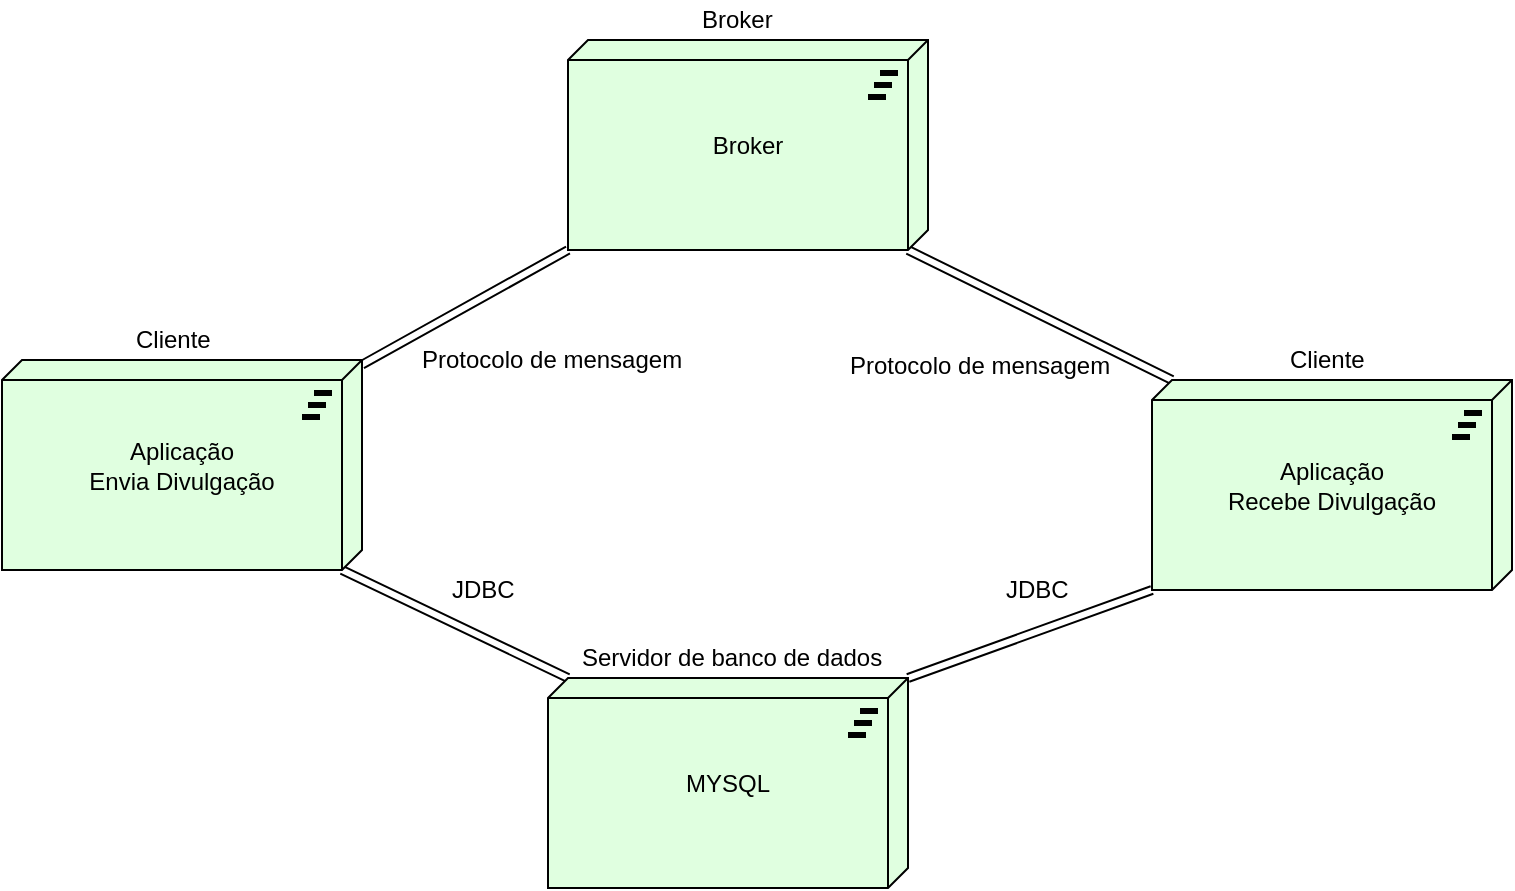 <mxfile pages="1" version="11.2.4" type="device"><diagram id="DHqZFM8nF4h9_GsVJxWg" name="Page-1"><mxGraphModel dx="1041" dy="1684" grid="1" gridSize="10" guides="1" tooltips="1" connect="1" arrows="1" fold="1" page="1" pageScale="1" pageWidth="827" pageHeight="1169" math="0" shadow="0"><root><mxCell id="0"/><mxCell id="1" parent="0"/><mxCell id="npq66MdbiBFvOdr082di-7" style="edgeStyle=none;shape=link;rounded=0;orthogonalLoop=1;jettySize=auto;html=1;entryX=0;entryY=0;entryDx=10;entryDy=0;entryPerimeter=0;exitX=1;exitY=1;exitDx=-10;exitDy=0;exitPerimeter=0;" parent="1" source="HlEVQCR_mb8WELuY89qg-1" target="npq66MdbiBFvOdr082di-4" edge="1"><mxGeometry relative="1" as="geometry"/></mxCell><mxCell id="46API5MzAuG_3GJO0e04-2" style="edgeStyle=none;shape=link;rounded=0;orthogonalLoop=1;jettySize=auto;html=1;entryX=0;entryY=1;entryDx=0;entryDy=0;entryPerimeter=0;" edge="1" parent="1" source="HlEVQCR_mb8WELuY89qg-1" target="46API5MzAuG_3GJO0e04-1"><mxGeometry relative="1" as="geometry"/></mxCell><mxCell id="HlEVQCR_mb8WELuY89qg-1" value="Aplicação&lt;br&gt;Envia Divulgação" style="html=1;outlineConnect=0;whiteSpace=wrap;fillColor=#E0FFE0;strokeColor=#000000;shape=mxgraph.archimate3.tech;techType=plateau;" parent="1" vertex="1"><mxGeometry x="140" y="100" width="180" height="105" as="geometry"/></mxCell><mxCell id="npq66MdbiBFvOdr082di-3" value="&lt;span style=&quot;text-align: center ; white-space: normal&quot;&gt;Cliente&lt;/span&gt;" style="text;html=1;resizable=0;points=[];autosize=1;align=left;verticalAlign=top;spacingTop=-4;" parent="1" vertex="1"><mxGeometry x="205" y="80" width="50" height="20" as="geometry"/></mxCell><mxCell id="npq66MdbiBFvOdr082di-4" value="MYSQL" style="html=1;outlineConnect=0;whiteSpace=wrap;fillColor=#E0FFE0;strokeColor=#000000;shape=mxgraph.archimate3.tech;techType=plateau;" parent="1" vertex="1"><mxGeometry x="413" y="259" width="180" height="105" as="geometry"/></mxCell><mxCell id="npq66MdbiBFvOdr082di-5" value="Servidor de banco de dados" style="text;html=1;resizable=0;points=[];autosize=1;align=left;verticalAlign=top;spacingTop=-4;" parent="1" vertex="1"><mxGeometry x="428" y="239" width="170" height="20" as="geometry"/></mxCell><mxCell id="npq66MdbiBFvOdr082di-8" value="JDBC" style="text;html=1;resizable=0;points=[];autosize=1;align=left;verticalAlign=top;spacingTop=-4;" parent="1" vertex="1"><mxGeometry x="363" y="205" width="50" height="20" as="geometry"/></mxCell><mxCell id="46API5MzAuG_3GJO0e04-5" style="edgeStyle=none;shape=link;rounded=0;orthogonalLoop=1;jettySize=auto;html=1;entryX=0;entryY=0;entryDx=10;entryDy=0;entryPerimeter=0;exitX=1;exitY=1;exitDx=-10;exitDy=0;exitPerimeter=0;" edge="1" parent="1" source="46API5MzAuG_3GJO0e04-1" target="46API5MzAuG_3GJO0e04-4"><mxGeometry relative="1" as="geometry"/></mxCell><mxCell id="46API5MzAuG_3GJO0e04-1" value="Broker" style="html=1;outlineConnect=0;whiteSpace=wrap;fillColor=#E0FFE0;strokeColor=#000000;shape=mxgraph.archimate3.tech;techType=plateau;" vertex="1" parent="1"><mxGeometry x="423" y="-60" width="180" height="105" as="geometry"/></mxCell><mxCell id="46API5MzAuG_3GJO0e04-3" value="Protocolo de mensagem" style="text;html=1;resizable=0;points=[];autosize=1;align=left;verticalAlign=top;spacingTop=-4;" vertex="1" parent="1"><mxGeometry x="348" y="90" width="150" height="20" as="geometry"/></mxCell><mxCell id="46API5MzAuG_3GJO0e04-9" style="edgeStyle=none;shape=link;rounded=0;orthogonalLoop=1;jettySize=auto;html=1;entryX=1;entryY=0;entryDx=0;entryDy=0;entryPerimeter=0;exitX=0;exitY=1;exitDx=0;exitDy=0;exitPerimeter=0;" edge="1" parent="1" source="46API5MzAuG_3GJO0e04-4" target="npq66MdbiBFvOdr082di-4"><mxGeometry relative="1" as="geometry"/></mxCell><mxCell id="46API5MzAuG_3GJO0e04-4" value="Aplicação&lt;br&gt;Recebe Divulgação" style="html=1;outlineConnect=0;whiteSpace=wrap;fillColor=#E0FFE0;strokeColor=#000000;shape=mxgraph.archimate3.tech;techType=plateau;" vertex="1" parent="1"><mxGeometry x="715" y="110" width="180" height="105" as="geometry"/></mxCell><mxCell id="46API5MzAuG_3GJO0e04-6" value="Protocolo de mensagem" style="text;html=1;resizable=0;points=[];autosize=1;align=left;verticalAlign=top;spacingTop=-4;" vertex="1" parent="1"><mxGeometry x="562" y="93" width="150" height="20" as="geometry"/></mxCell><mxCell id="46API5MzAuG_3GJO0e04-8" value="Broker" style="text;html=1;resizable=0;points=[];autosize=1;align=left;verticalAlign=top;spacingTop=-4;" vertex="1" parent="1"><mxGeometry x="488" y="-80" width="50" height="20" as="geometry"/></mxCell><mxCell id="46API5MzAuG_3GJO0e04-10" value="JDBC" style="text;html=1;resizable=0;points=[];autosize=1;align=left;verticalAlign=top;spacingTop=-4;" vertex="1" parent="1"><mxGeometry x="640" y="205" width="50" height="20" as="geometry"/></mxCell><mxCell id="46API5MzAuG_3GJO0e04-11" value="Cliente" style="text;html=1;resizable=0;points=[];autosize=1;align=left;verticalAlign=top;spacingTop=-4;" vertex="1" parent="1"><mxGeometry x="782" y="90" width="50" height="20" as="geometry"/></mxCell></root></mxGraphModel></diagram></mxfile>